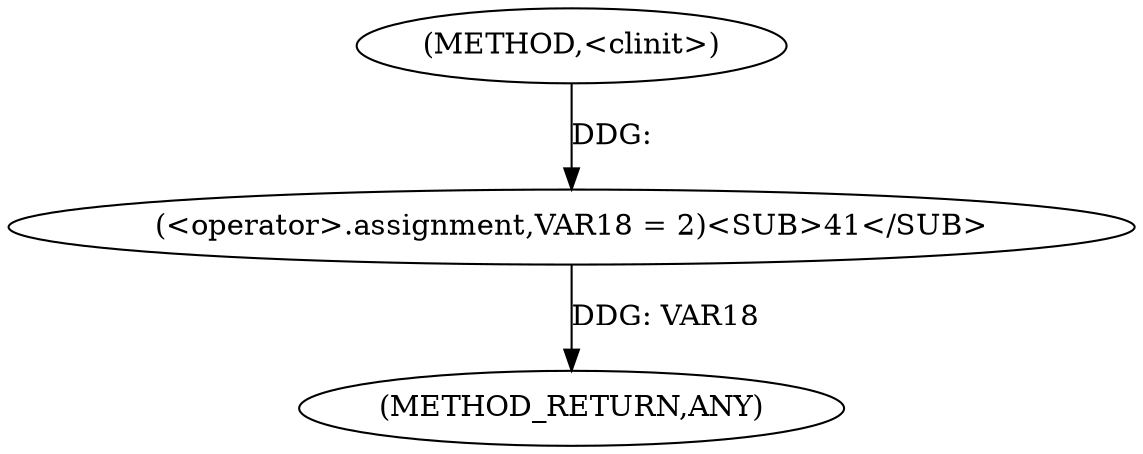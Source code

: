 
digraph "&lt;clinit&gt;" {  

"25" [label = "(METHOD,&lt;clinit&gt;)" ]

"31" [label = "(METHOD_RETURN,ANY)" ]

"27" [label = "(&lt;operator&gt;.assignment,VAR18 = 2)<SUB>41</SUB>" ]

  "27" -> "31"  [ label = "DDG: VAR18"] 

  "25" -> "27"  [ label = "DDG: "] 

}